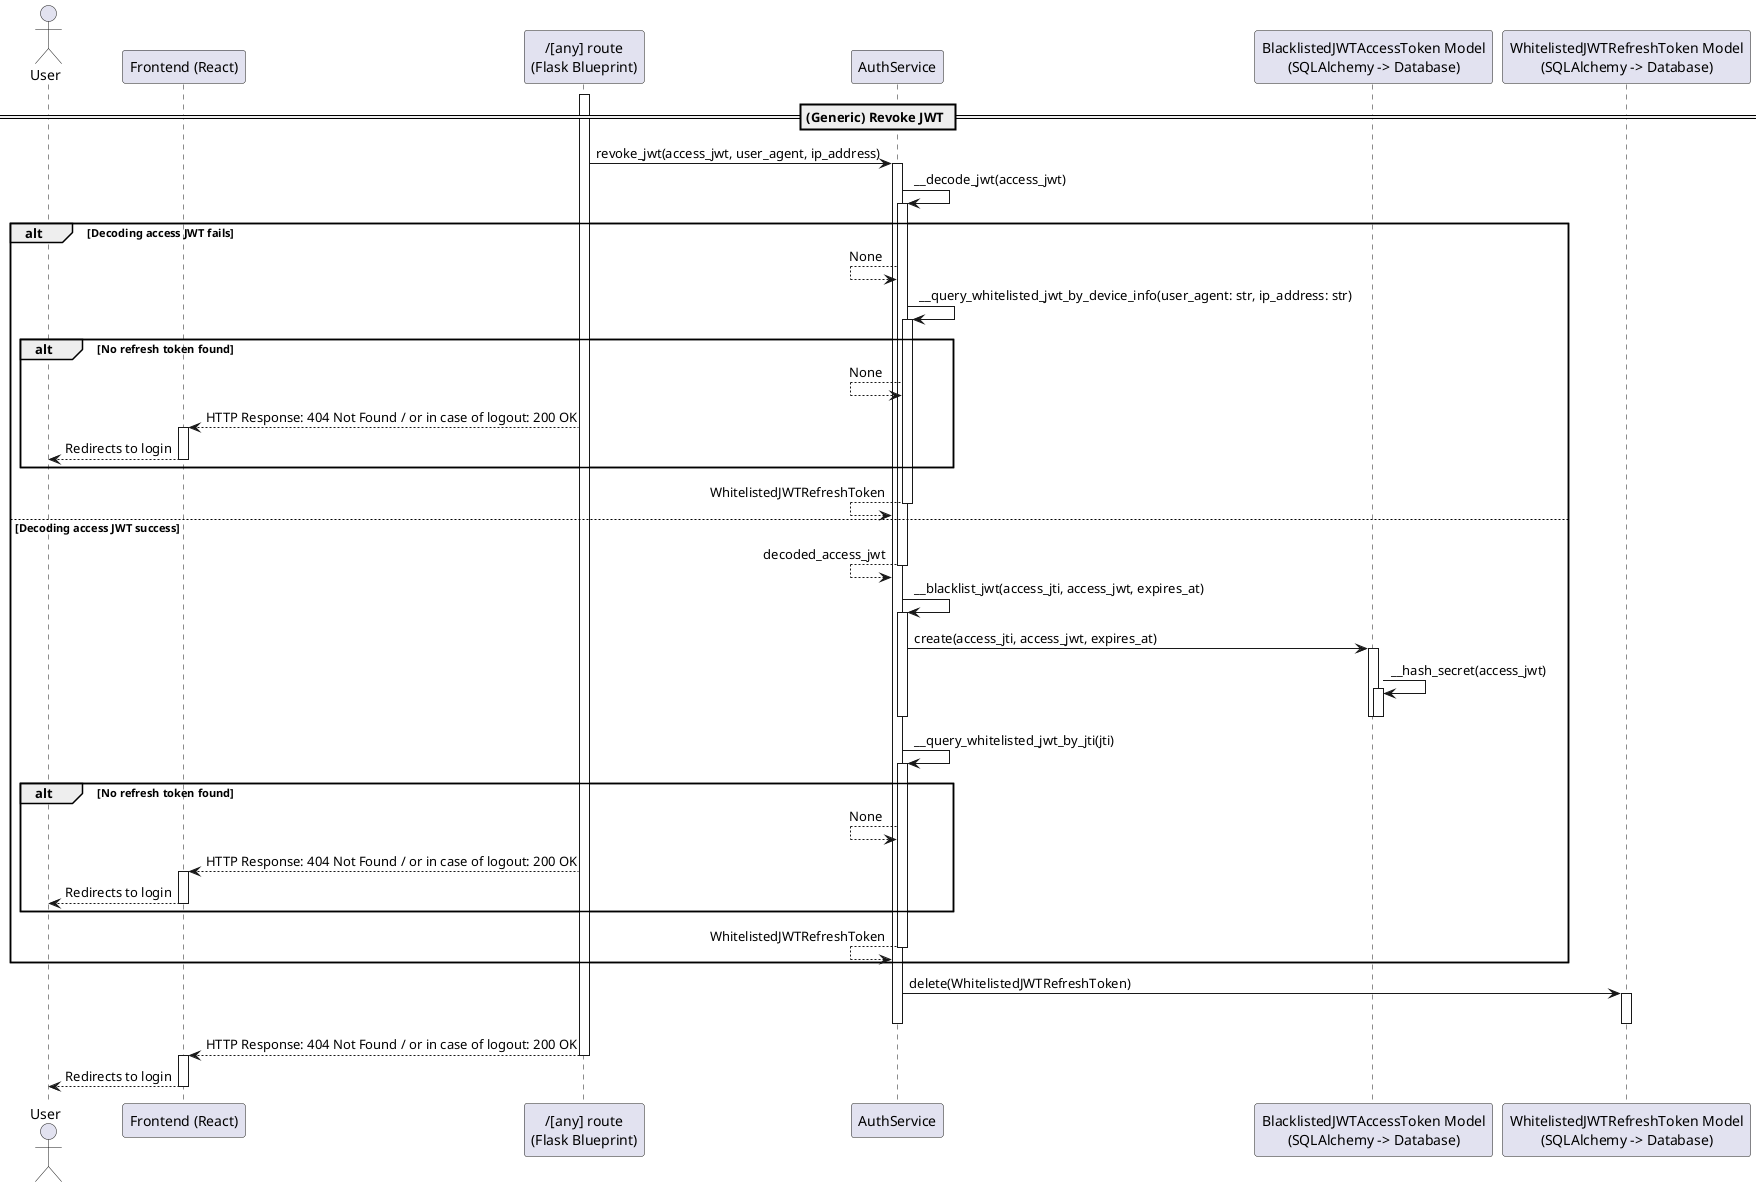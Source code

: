 @startuml
actor "User" as AppUser
participant "Frontend (React)" as FE
participant "/[any] route\n(Flask Blueprint)" as AR
participant "AuthService" as AS
participant "BlacklistedJWTAccessToken Model\n(SQLAlchemy -> Database)" as BM
participant "WhitelistedJWTRefreshToken Model\n(SQLAlchemy -> Database)" as WM

== (Generic) Revoke JWT ==
activate AR
AR -> AS : revoke_jwt(access_jwt, user_agent, ip_address)
activate AS
AS -> AS : __decode_jwt(access_jwt)
activate AS
alt Decoding access JWT fails
    AS <-- AS : None
    AS -> AS : __query_whitelisted_jwt_by_device_info(user_agent: str, ip_address: str)
    activate AS
    alt No refresh token found
        AS <-- AS : None
        FE <-- AR : HTTP Response: 404 Not Found / or in case of logout: 200 OK
        activate FE
        AppUser <-- FE : Redirects to login
        deactivate FE
    end
    AS <-- AS : WhitelistedJWTRefreshToken
    deactivate AS
else Decoding access JWT success
    AS <-- AS : decoded_access_jwt
    deactivate AS
    AS -> AS : __blacklist_jwt(access_jti, access_jwt, expires_at)
    activate AS
    AS -> BM : create(access_jti, access_jwt, expires_at)
    activate BM
    BM -> BM : __hash_secret(access_jwt)
    activate BM
    deactivate BM
    deactivate BM
    deactivate AS
    AS -> AS : __query_whitelisted_jwt_by_jti(jti)
    activate AS
    alt No refresh token found
        AS <-- AS : None
        FE <-- AR : HTTP Response: 404 Not Found / or in case of logout: 200 OK
        activate FE
        AppUser <-- FE : Redirects to login
        deactivate FE
    end
    AS <-- AS : WhitelistedJWTRefreshToken
    deactivate AS
end
AS -> WM : delete(WhitelistedJWTRefreshToken)
activate WM
deactivate WM
deactivate AS
FE <-- AR : HTTP Response: 404 Not Found / or in case of logout: 200 OK
deactivate AR
activate FE
AppUser <-- FE : Redirects to login
deactivate FE

@enduml
